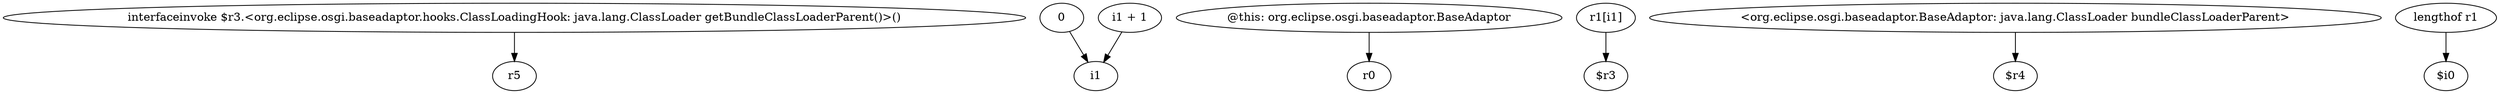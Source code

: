 digraph g {
0[label="interfaceinvoke $r3.<org.eclipse.osgi.baseadaptor.hooks.ClassLoadingHook: java.lang.ClassLoader getBundleClassLoaderParent()>()"]
1[label="r5"]
0->1[label=""]
2[label="0"]
3[label="i1"]
2->3[label=""]
4[label="@this: org.eclipse.osgi.baseadaptor.BaseAdaptor"]
5[label="r0"]
4->5[label=""]
6[label="i1 + 1"]
6->3[label=""]
7[label="r1[i1]"]
8[label="$r3"]
7->8[label=""]
9[label="<org.eclipse.osgi.baseadaptor.BaseAdaptor: java.lang.ClassLoader bundleClassLoaderParent>"]
10[label="$r4"]
9->10[label=""]
11[label="lengthof r1"]
12[label="$i0"]
11->12[label=""]
}